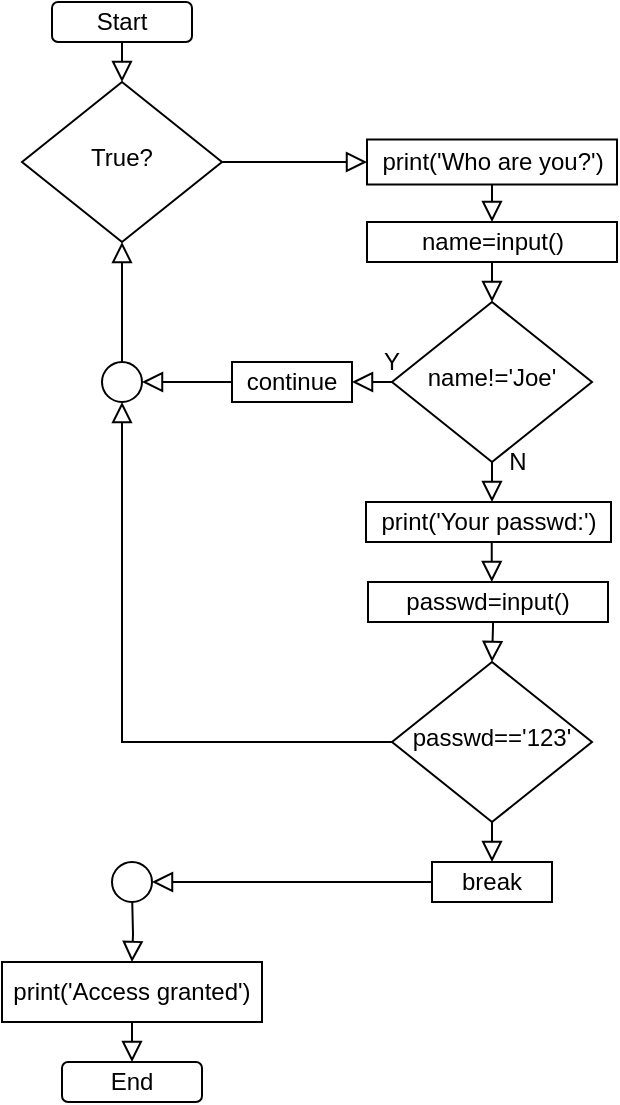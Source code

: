 <mxfile version="14.8.4" type="github">
  <diagram id="C5RBs43oDa-KdzZeNtuy" name="Page-1">
    <mxGraphModel dx="1146" dy="538" grid="1" gridSize="10" guides="1" tooltips="1" connect="1" arrows="1" fold="1" page="1" pageScale="1" pageWidth="827" pageHeight="1169" math="0" shadow="0">
      <root>
        <mxCell id="WIyWlLk6GJQsqaUBKTNV-0" />
        <mxCell id="WIyWlLk6GJQsqaUBKTNV-1" parent="WIyWlLk6GJQsqaUBKTNV-0" />
        <mxCell id="KeIN5PGA3XgpnAhD5r2X-17" value="N" style="text;html=1;strokeColor=none;fillColor=none;align=center;verticalAlign=middle;whiteSpace=wrap;rounded=0;" parent="WIyWlLk6GJQsqaUBKTNV-1" vertex="1">
          <mxGeometry x="272.5" y="280" width="40" height="20" as="geometry" />
        </mxCell>
        <mxCell id="KeIN5PGA3XgpnAhD5r2X-0" value="" style="rounded=0;html=1;jettySize=auto;orthogonalLoop=1;fontSize=11;endArrow=block;endFill=0;endSize=8;strokeWidth=1;shadow=0;labelBackgroundColor=none;edgeStyle=orthogonalEdgeStyle;" parent="WIyWlLk6GJQsqaUBKTNV-1" target="KeIN5PGA3XgpnAhD5r2X-19" edge="1">
          <mxGeometry x="60" y="225" as="geometry">
            <mxPoint x="100" y="505" as="sourcePoint" />
            <mxPoint x="245" y="495" as="targetPoint" />
            <Array as="points" />
          </mxGeometry>
        </mxCell>
        <mxCell id="KeIN5PGA3XgpnAhD5r2X-2" value="True?" style="rhombus;whiteSpace=wrap;html=1;shadow=0;fontFamily=Helvetica;fontSize=12;align=center;strokeWidth=1;spacing=6;spacingTop=-4;" parent="WIyWlLk6GJQsqaUBKTNV-1" vertex="1">
          <mxGeometry x="45" y="100" width="100" height="80" as="geometry" />
        </mxCell>
        <mxCell id="KeIN5PGA3XgpnAhD5r2X-4" value="print(&#39;Who are you?&#39;)" style="rounded=0;whiteSpace=wrap;html=1;" parent="WIyWlLk6GJQsqaUBKTNV-1" vertex="1">
          <mxGeometry x="217.5" y="128.75" width="125" height="22.5" as="geometry" />
        </mxCell>
        <mxCell id="KeIN5PGA3XgpnAhD5r2X-5" value="name!=&#39;Joe&#39;" style="rhombus;whiteSpace=wrap;html=1;shadow=0;fontFamily=Helvetica;fontSize=12;align=center;strokeWidth=1;spacing=6;spacingTop=-4;" parent="WIyWlLk6GJQsqaUBKTNV-1" vertex="1">
          <mxGeometry x="230" y="210" width="100" height="80" as="geometry" />
        </mxCell>
        <mxCell id="KeIN5PGA3XgpnAhD5r2X-6" value="name=input()" style="rounded=0;whiteSpace=wrap;html=1;" parent="WIyWlLk6GJQsqaUBKTNV-1" vertex="1">
          <mxGeometry x="217.5" y="170" width="125" height="20" as="geometry" />
        </mxCell>
        <mxCell id="KeIN5PGA3XgpnAhD5r2X-7" value="break" style="rounded=0;whiteSpace=wrap;html=1;" parent="WIyWlLk6GJQsqaUBKTNV-1" vertex="1">
          <mxGeometry x="250" y="490" width="60" height="20" as="geometry" />
        </mxCell>
        <mxCell id="KeIN5PGA3XgpnAhD5r2X-8" value="" style="ellipse;whiteSpace=wrap;html=1;aspect=fixed;" parent="WIyWlLk6GJQsqaUBKTNV-1" vertex="1">
          <mxGeometry x="90" y="490" width="20" height="20" as="geometry" />
        </mxCell>
        <mxCell id="KeIN5PGA3XgpnAhD5r2X-11" value="" style="rounded=0;html=1;jettySize=auto;orthogonalLoop=1;fontSize=11;endArrow=block;endFill=0;endSize=8;strokeWidth=1;shadow=0;labelBackgroundColor=none;edgeStyle=orthogonalEdgeStyle;entryX=0.5;entryY=0;entryDx=0;entryDy=0;" parent="WIyWlLk6GJQsqaUBKTNV-1" target="KeIN5PGA3XgpnAhD5r2X-5" edge="1">
          <mxGeometry x="95" y="40" as="geometry">
            <mxPoint x="280" y="190" as="sourcePoint" />
            <mxPoint x="290" y="170" as="targetPoint" />
            <Array as="points">
              <mxPoint x="280" y="210" />
              <mxPoint x="280" y="210" />
            </Array>
          </mxGeometry>
        </mxCell>
        <mxCell id="KeIN5PGA3XgpnAhD5r2X-12" value="" style="rounded=0;html=1;jettySize=auto;orthogonalLoop=1;fontSize=11;endArrow=block;endFill=0;endSize=8;strokeWidth=1;shadow=0;labelBackgroundColor=none;edgeStyle=orthogonalEdgeStyle;entryX=0.5;entryY=0;entryDx=0;entryDy=0;exitX=0.5;exitY=1;exitDx=0;exitDy=0;" parent="WIyWlLk6GJQsqaUBKTNV-1" source="KeIN5PGA3XgpnAhD5r2X-30" target="KeIN5PGA3XgpnAhD5r2X-7" edge="1">
          <mxGeometry x="90" y="170" as="geometry">
            <mxPoint x="275" y="420" as="sourcePoint" />
            <mxPoint x="285" y="360" as="targetPoint" />
            <Array as="points" />
          </mxGeometry>
        </mxCell>
        <mxCell id="KeIN5PGA3XgpnAhD5r2X-13" value="" style="rounded=0;html=1;jettySize=auto;orthogonalLoop=1;fontSize=11;endArrow=block;endFill=0;endSize=8;strokeWidth=1;shadow=0;labelBackgroundColor=none;edgeStyle=orthogonalEdgeStyle;entryX=1;entryY=0.5;entryDx=0;entryDy=0;exitX=0;exitY=0.5;exitDx=0;exitDy=0;" parent="WIyWlLk6GJQsqaUBKTNV-1" source="KeIN5PGA3XgpnAhD5r2X-7" target="KeIN5PGA3XgpnAhD5r2X-8" edge="1">
          <mxGeometry x="50" y="215" as="geometry">
            <mxPoint x="172.5" y="500" as="sourcePoint" />
            <mxPoint x="180" y="315" as="targetPoint" />
          </mxGeometry>
        </mxCell>
        <mxCell id="KeIN5PGA3XgpnAhD5r2X-14" value="" style="rounded=0;html=1;jettySize=auto;orthogonalLoop=1;fontSize=11;endArrow=block;endFill=0;endSize=8;strokeWidth=1;shadow=0;labelBackgroundColor=none;edgeStyle=orthogonalEdgeStyle;exitX=0;exitY=0.5;exitDx=0;exitDy=0;" parent="WIyWlLk6GJQsqaUBKTNV-1" source="KeIN5PGA3XgpnAhD5r2X-5" edge="1">
          <mxGeometry x="85" y="40" as="geometry">
            <mxPoint x="145.029" y="70" as="sourcePoint" />
            <mxPoint x="210" y="250" as="targetPoint" />
          </mxGeometry>
        </mxCell>
        <mxCell id="KeIN5PGA3XgpnAhD5r2X-15" value="" style="rounded=0;html=1;jettySize=auto;orthogonalLoop=1;fontSize=11;endArrow=block;endFill=0;endSize=8;strokeWidth=1;shadow=0;labelBackgroundColor=none;edgeStyle=orthogonalEdgeStyle;exitX=0.5;exitY=1;exitDx=0;exitDy=0;" parent="WIyWlLk6GJQsqaUBKTNV-1" edge="1">
          <mxGeometry x="50" y="270" as="geometry">
            <mxPoint x="100" y="590" as="targetPoint" />
            <mxPoint x="100" y="565" as="sourcePoint" />
          </mxGeometry>
        </mxCell>
        <mxCell id="KeIN5PGA3XgpnAhD5r2X-16" value="End" style="rounded=1;whiteSpace=wrap;html=1;fontSize=12;glass=0;strokeWidth=1;shadow=0;" parent="WIyWlLk6GJQsqaUBKTNV-1" vertex="1">
          <mxGeometry x="65" y="590" width="70" height="20" as="geometry" />
        </mxCell>
        <mxCell id="KeIN5PGA3XgpnAhD5r2X-18" value="Y" style="text;html=1;strokeColor=none;fillColor=none;align=center;verticalAlign=middle;whiteSpace=wrap;rounded=0;" parent="WIyWlLk6GJQsqaUBKTNV-1" vertex="1">
          <mxGeometry x="210" y="230" width="40" height="20" as="geometry" />
        </mxCell>
        <mxCell id="KeIN5PGA3XgpnAhD5r2X-19" value="print(&#39;Access granted&#39;)" style="rounded=0;whiteSpace=wrap;html=1;" parent="WIyWlLk6GJQsqaUBKTNV-1" vertex="1">
          <mxGeometry x="35" y="540" width="130" height="30" as="geometry" />
        </mxCell>
        <mxCell id="KeIN5PGA3XgpnAhD5r2X-21" value="" style="rounded=0;html=1;jettySize=auto;orthogonalLoop=1;fontSize=11;endArrow=block;endFill=0;endSize=8;strokeWidth=1;shadow=0;labelBackgroundColor=none;edgeStyle=orthogonalEdgeStyle;exitX=0.5;exitY=1;exitDx=0;exitDy=0;entryX=0.5;entryY=0;entryDx=0;entryDy=0;" parent="WIyWlLk6GJQsqaUBKTNV-1" source="KeIN5PGA3XgpnAhD5r2X-22" target="KeIN5PGA3XgpnAhD5r2X-2" edge="1">
          <mxGeometry x="45" y="-285" as="geometry">
            <mxPoint x="95" y="35" as="targetPoint" />
            <mxPoint x="95" y="10" as="sourcePoint" />
          </mxGeometry>
        </mxCell>
        <mxCell id="KeIN5PGA3XgpnAhD5r2X-22" value="Start" style="rounded=1;whiteSpace=wrap;html=1;fontSize=12;glass=0;strokeWidth=1;shadow=0;" parent="WIyWlLk6GJQsqaUBKTNV-1" vertex="1">
          <mxGeometry x="60" y="60" width="70" height="20" as="geometry" />
        </mxCell>
        <mxCell id="KeIN5PGA3XgpnAhD5r2X-23" value="" style="rounded=0;html=1;jettySize=auto;orthogonalLoop=1;fontSize=11;endArrow=block;endFill=0;endSize=8;strokeWidth=1;shadow=0;labelBackgroundColor=none;edgeStyle=orthogonalEdgeStyle;exitX=1;exitY=0.5;exitDx=0;exitDy=0;entryX=0;entryY=0.5;entryDx=0;entryDy=0;" parent="WIyWlLk6GJQsqaUBKTNV-1" source="KeIN5PGA3XgpnAhD5r2X-2" target="KeIN5PGA3XgpnAhD5r2X-4" edge="1">
          <mxGeometry x="55" y="60" as="geometry">
            <mxPoint x="150" y="140" as="sourcePoint" />
            <mxPoint x="165" y="140" as="targetPoint" />
            <Array as="points" />
          </mxGeometry>
        </mxCell>
        <mxCell id="KeIN5PGA3XgpnAhD5r2X-25" value="continue" style="rounded=0;whiteSpace=wrap;html=1;" parent="WIyWlLk6GJQsqaUBKTNV-1" vertex="1">
          <mxGeometry x="150" y="240" width="60" height="20" as="geometry" />
        </mxCell>
        <mxCell id="KeIN5PGA3XgpnAhD5r2X-26" value="" style="rounded=0;html=1;jettySize=auto;orthogonalLoop=1;fontSize=11;endArrow=block;endFill=0;endSize=8;strokeWidth=1;shadow=0;labelBackgroundColor=none;edgeStyle=orthogonalEdgeStyle;exitX=0;exitY=0.5;exitDx=0;exitDy=0;entryX=1;entryY=0.5;entryDx=0;entryDy=0;" parent="WIyWlLk6GJQsqaUBKTNV-1" source="KeIN5PGA3XgpnAhD5r2X-25" target="KeIN5PGA3XgpnAhD5r2X-35" edge="1">
          <mxGeometry x="65" y="70" as="geometry">
            <mxPoint x="155" y="150" as="sourcePoint" />
            <mxPoint x="140" y="250" as="targetPoint" />
            <Array as="points">
              <mxPoint x="150" y="250" />
              <mxPoint x="150" y="250" />
            </Array>
          </mxGeometry>
        </mxCell>
        <mxCell id="KeIN5PGA3XgpnAhD5r2X-28" value="" style="rounded=0;html=1;jettySize=auto;orthogonalLoop=1;fontSize=11;endArrow=block;endFill=0;endSize=8;strokeWidth=1;shadow=0;labelBackgroundColor=none;edgeStyle=orthogonalEdgeStyle;entryX=0.5;entryY=0;entryDx=0;entryDy=0;exitX=0.5;exitY=1;exitDx=0;exitDy=0;" parent="WIyWlLk6GJQsqaUBKTNV-1" source="KeIN5PGA3XgpnAhD5r2X-4" target="KeIN5PGA3XgpnAhD5r2X-6" edge="1">
          <mxGeometry x="247.51" y="49.97" as="geometry">
            <mxPoint x="432.51" y="199.97" as="sourcePoint" />
            <mxPoint x="432.51" y="219.97" as="targetPoint" />
            <Array as="points" />
          </mxGeometry>
        </mxCell>
        <mxCell id="KeIN5PGA3XgpnAhD5r2X-29" value="passwd=input()" style="rounded=0;whiteSpace=wrap;html=1;" parent="WIyWlLk6GJQsqaUBKTNV-1" vertex="1">
          <mxGeometry x="218" y="350" width="120" height="20" as="geometry" />
        </mxCell>
        <mxCell id="KeIN5PGA3XgpnAhD5r2X-30" value="passwd==&#39;123&#39;" style="rhombus;whiteSpace=wrap;html=1;shadow=0;fontFamily=Helvetica;fontSize=12;align=center;strokeWidth=1;spacing=6;spacingTop=-4;" parent="WIyWlLk6GJQsqaUBKTNV-1" vertex="1">
          <mxGeometry x="230" y="390" width="100" height="80" as="geometry" />
        </mxCell>
        <mxCell id="KeIN5PGA3XgpnAhD5r2X-31" value="" style="rounded=0;html=1;jettySize=auto;orthogonalLoop=1;fontSize=11;endArrow=block;endFill=0;endSize=8;strokeWidth=1;shadow=0;labelBackgroundColor=none;edgeStyle=orthogonalEdgeStyle;entryX=0.5;entryY=0;entryDx=0;entryDy=0;exitX=0.521;exitY=0.998;exitDx=0;exitDy=0;exitPerimeter=0;" parent="WIyWlLk6GJQsqaUBKTNV-1" source="KeIN5PGA3XgpnAhD5r2X-29" target="KeIN5PGA3XgpnAhD5r2X-30" edge="1">
          <mxGeometry x="100" y="180" as="geometry">
            <mxPoint x="290" y="480" as="sourcePoint" />
            <mxPoint x="290" y="500" as="targetPoint" />
            <Array as="points">
              <mxPoint x="280.5" y="372" />
            </Array>
          </mxGeometry>
        </mxCell>
        <mxCell id="KeIN5PGA3XgpnAhD5r2X-32" value="" style="rounded=0;html=1;jettySize=auto;orthogonalLoop=1;fontSize=11;endArrow=block;endFill=0;endSize=8;strokeWidth=1;shadow=0;labelBackgroundColor=none;edgeStyle=orthogonalEdgeStyle;" parent="WIyWlLk6GJQsqaUBKTNV-1" edge="1">
          <mxGeometry x="108" y="150" as="geometry">
            <mxPoint x="280" y="290" as="sourcePoint" />
            <mxPoint x="280" y="310" as="targetPoint" />
            <Array as="points">
              <mxPoint x="280" y="300" />
              <mxPoint x="280" y="300" />
            </Array>
          </mxGeometry>
        </mxCell>
        <mxCell id="KeIN5PGA3XgpnAhD5r2X-35" value="" style="ellipse;whiteSpace=wrap;html=1;aspect=fixed;" parent="WIyWlLk6GJQsqaUBKTNV-1" vertex="1">
          <mxGeometry x="85" y="240" width="20" height="20" as="geometry" />
        </mxCell>
        <mxCell id="KeIN5PGA3XgpnAhD5r2X-37" value="" style="rounded=0;html=1;jettySize=auto;orthogonalLoop=1;fontSize=11;endArrow=block;endFill=0;endSize=8;strokeWidth=1;shadow=0;labelBackgroundColor=none;edgeStyle=orthogonalEdgeStyle;entryX=0.5;entryY=1;entryDx=0;entryDy=0;exitX=0;exitY=0.5;exitDx=0;exitDy=0;" parent="WIyWlLk6GJQsqaUBKTNV-1" source="KeIN5PGA3XgpnAhD5r2X-30" target="KeIN5PGA3XgpnAhD5r2X-35" edge="1">
          <mxGeometry x="40" y="115" as="geometry">
            <mxPoint x="162.5" y="400" as="sourcePoint" />
            <mxPoint x="100" y="400" as="targetPoint" />
          </mxGeometry>
        </mxCell>
        <mxCell id="KeIN5PGA3XgpnAhD5r2X-38" value="" style="rounded=0;html=1;jettySize=auto;orthogonalLoop=1;fontSize=11;endArrow=block;endFill=0;endSize=8;strokeWidth=1;shadow=0;labelBackgroundColor=none;edgeStyle=orthogonalEdgeStyle;exitX=0.5;exitY=0;exitDx=0;exitDy=0;entryX=0.5;entryY=1;entryDx=0;entryDy=0;" parent="WIyWlLk6GJQsqaUBKTNV-1" source="KeIN5PGA3XgpnAhD5r2X-35" target="KeIN5PGA3XgpnAhD5r2X-2" edge="1">
          <mxGeometry x="75" y="80" as="geometry">
            <mxPoint x="160" y="180" as="sourcePoint" />
            <mxPoint x="90" y="180" as="targetPoint" />
            <Array as="points">
              <mxPoint x="95" y="210" />
              <mxPoint x="95" y="210" />
            </Array>
          </mxGeometry>
        </mxCell>
        <mxCell id="l2vBhra_usc9iaRKOrOW-0" value="print(&#39;Your passwd:&#39;)" style="rounded=0;whiteSpace=wrap;html=1;" vertex="1" parent="WIyWlLk6GJQsqaUBKTNV-1">
          <mxGeometry x="217" y="310" width="122.5" height="20" as="geometry" />
        </mxCell>
        <mxCell id="l2vBhra_usc9iaRKOrOW-2" value="" style="rounded=0;html=1;jettySize=auto;orthogonalLoop=1;fontSize=11;endArrow=block;endFill=0;endSize=8;strokeWidth=1;shadow=0;labelBackgroundColor=none;edgeStyle=orthogonalEdgeStyle;entryX=0.5;entryY=0;entryDx=0;entryDy=0;" edge="1" parent="WIyWlLk6GJQsqaUBKTNV-1">
          <mxGeometry x="94.88" y="180" as="geometry">
            <mxPoint x="279.88" y="330" as="sourcePoint" />
            <mxPoint x="279.88" y="350" as="targetPoint" />
            <Array as="points">
              <mxPoint x="279.88" y="350" />
              <mxPoint x="279.88" y="350" />
            </Array>
          </mxGeometry>
        </mxCell>
      </root>
    </mxGraphModel>
  </diagram>
</mxfile>
